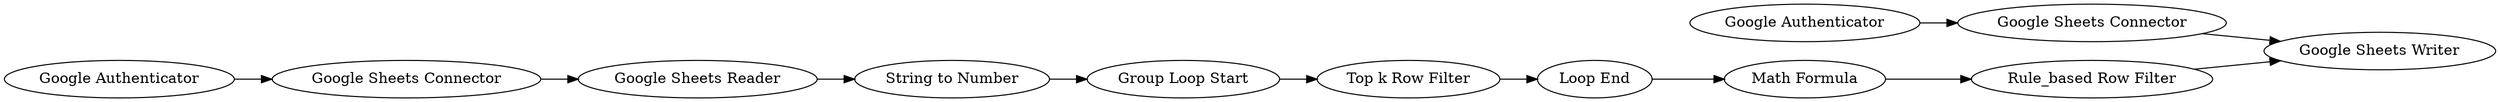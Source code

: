 digraph {
	56 -> 58
	66 -> 67
	81 -> 85
	67 -> 57
	85 -> 77
	76 -> 75
	65 -> 66
	57 -> 56
	64 -> 65
	75 -> 77
	58 -> 81
	64 [label="Google Authenticator"]
	57 [label="Group Loop Start"]
	66 [label="Google Sheets Reader"]
	65 [label="Google Sheets Connector"]
	67 [label="String to Number"]
	56 [label="Top k Row Filter"]
	58 [label="Loop End"]
	77 [label="Google Sheets Writer"]
	76 [label="Google Authenticator"]
	85 [label="Rule_based Row Filter"]
	75 [label="Google Sheets Connector"]
	81 [label="Math Formula"]
	rankdir=LR
}
